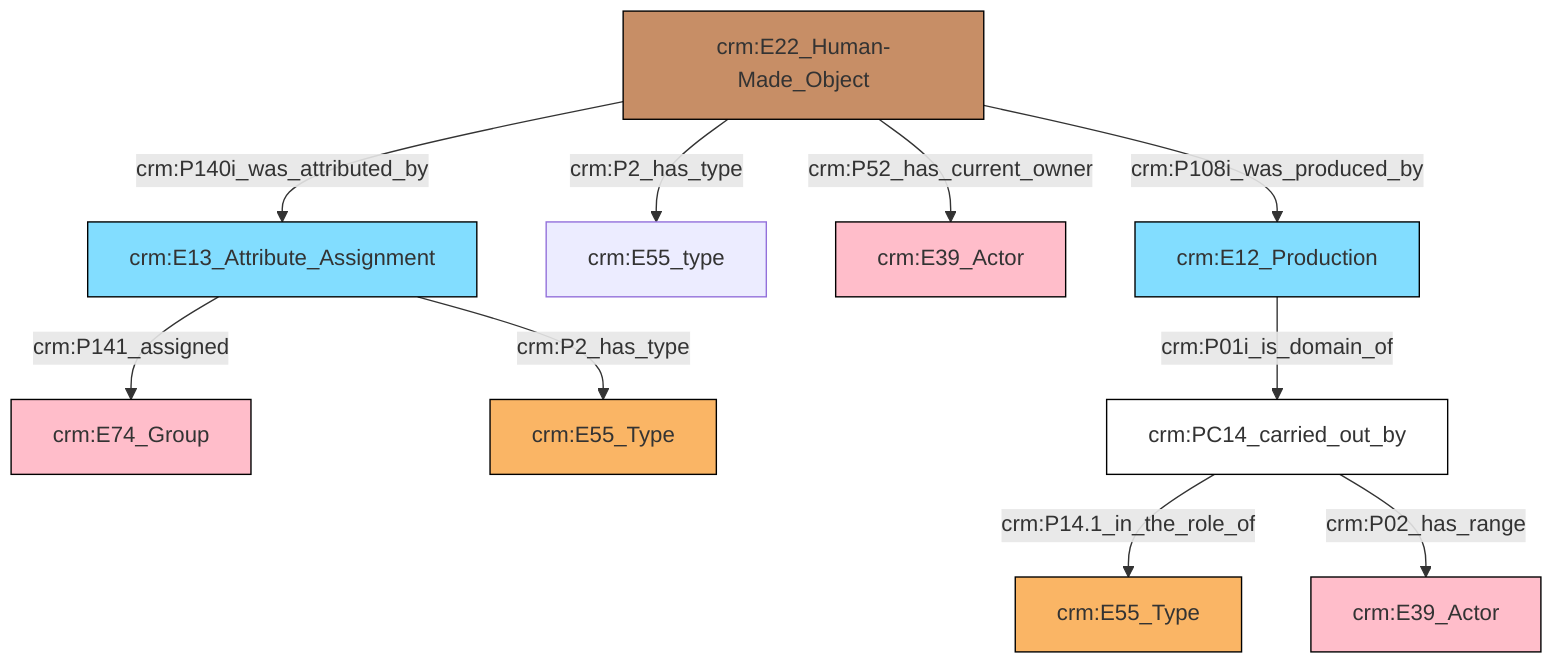 flowchart TD
classDef Literal fill:#ffffff,stroke:#000000,color:;
classDef Literal_URI fill:#ffffff,stroke:#000000,color:;
classDef crm_E1_CRM_Entity fill:#ffffff,stroke:#000000,color:;
classDef crm_E1_CRM_Entity_URI fill:#ffffff,stroke:#000000,color:;
classDef crm_E2_Temporal_Entity fill:#82ddff,stroke:#000000,color:;
classDef crm_E2_Temporal_Entity_URI fill:#d2effa,stroke:#000000,color:;
classDef crm_E55_Type fill:#fab565,stroke:#000000,color:;
classDef crm_E55_Type_URI fill:#fde7ce,stroke:#000000,color:;
classDef crm_E52_Time-Span fill:#86bcc8,stroke:#000000,color:;
classDef crm_E52_Time-Span_URI fill:#dcebef,stroke:#000000,color:;
classDef crm_E41_Appellation fill:#fef3ba,stroke:#000000,color:;
classDef crm_E41_Appellation_URI fill:#fffae6,stroke:#000000,color:;
classDef crm_E53_Place fill:#94cc7d,stroke:#000000,color:;
classDef crm_E53_Place_URI fill:#e1f1da,stroke:#000000,color:;
classDef crm_E77_Persistent_Item fill:#ffffff,stroke:#000000,color:;
classDef crm_E77_Persistent_Item_URI fill:#ffffff,stroke:#000000,color:;
classDef crm_E28_Conceptual_Object fill:#fddc34,stroke:#000000,color:;
classDef crm_E28_Conceptual_Object_URI fill:#fef6cd,stroke:#000000,color:;
classDef crm_E18_Physical_Thing fill:#c78e66,stroke:#000000,color:;
classDef crm_E18_Physical_Thing_URI fill:#e3c8b5,stroke:#000000,color:;
classDef crm_E39_Actor fill:#ffbdca,stroke:#000000,color:;
classDef crm_E39_Actor_URI fill:#ffe6eb,stroke:#000000,color:;
classDef crm_E54_Dimension fill:#b8b8b8,stroke:#000000,color:;
classDef crm_E54_Dimension_URI fill:#f2f2f2,stroke:#000000,color:;
classDef crm_E92_Spacetime_Volume fill:#cc80ff,stroke:#000000,color:;
classDef crm_E92_Spacetime_Volume_URI fill:#ebccff,stroke:#000000,color:;
classDef crm_E59_Primitive_Value fill:#f0f0f0,stroke:#000000,color:;
classDef crm_E59_Primitive_Value_URI fill:#f2f2f2,stroke:#000000,color:;
classDef crm_PC0_Typed_CRM_Property fill:#ffffff,stroke:#000000,color:;
classDef crm_PC0_Typed_CRM_Property_URI fill:#ffffff,stroke:#000000,color:;
classDef Multi fill:#cccccc,stroke:#000000,color:;
classDef Multi_URI fill:#cccccc,stroke:#000000,color:;
0["crm:E13_Attribute_Assignment"]:::crm_E2_Temporal_Entity -->|crm:P141_assigned| 1["crm:E74_Group"]:::crm_E39_Actor
0["crm:E13_Attribute_Assignment"]:::crm_E2_Temporal_Entity -->|crm:P2_has_type| 7["crm:E55_Type"]:::crm_E55_Type
9["crm:E22_Human-Made_Object"]:::crm_E18_Physical_Thing -->|crm:P52_has_current_owner| 11["crm:E39_Actor"]:::crm_E39_Actor
12["crm:PC14_carried_out_by"]:::crm_PC0_Typed_CRM_Property -->|crm:P14.1_in_the_role_of| 13["crm:E55_Type"]:::crm_E55_Type
9["crm:E22_Human-Made_Object"]:::crm_E18_Physical_Thing -->|crm:P108i_was_produced_by| 14["crm:E12_Production"]:::crm_E2_Temporal_Entity
9["crm:E22_Human-Made_Object"]:::crm_E18_Physical_Thing -->|crm:P140i_was_attributed_by| 0["crm:E13_Attribute_Assignment"]:::crm_E2_Temporal_Entity
9["crm:E22_Human-Made_Object"]:::crm_E18_Physical_Thing -->|crm:P2_has_type| 4["crm:E55_type"]:::Default
12["crm:PC14_carried_out_by"]:::crm_PC0_Typed_CRM_Property -->|crm:P02_has_range| 2["crm:E39_Actor"]:::crm_E39_Actor
14["crm:E12_Production"]:::crm_E2_Temporal_Entity -->|crm:P01i_is_domain_of| 12["crm:PC14_carried_out_by"]:::crm_PC0_Typed_CRM_Property